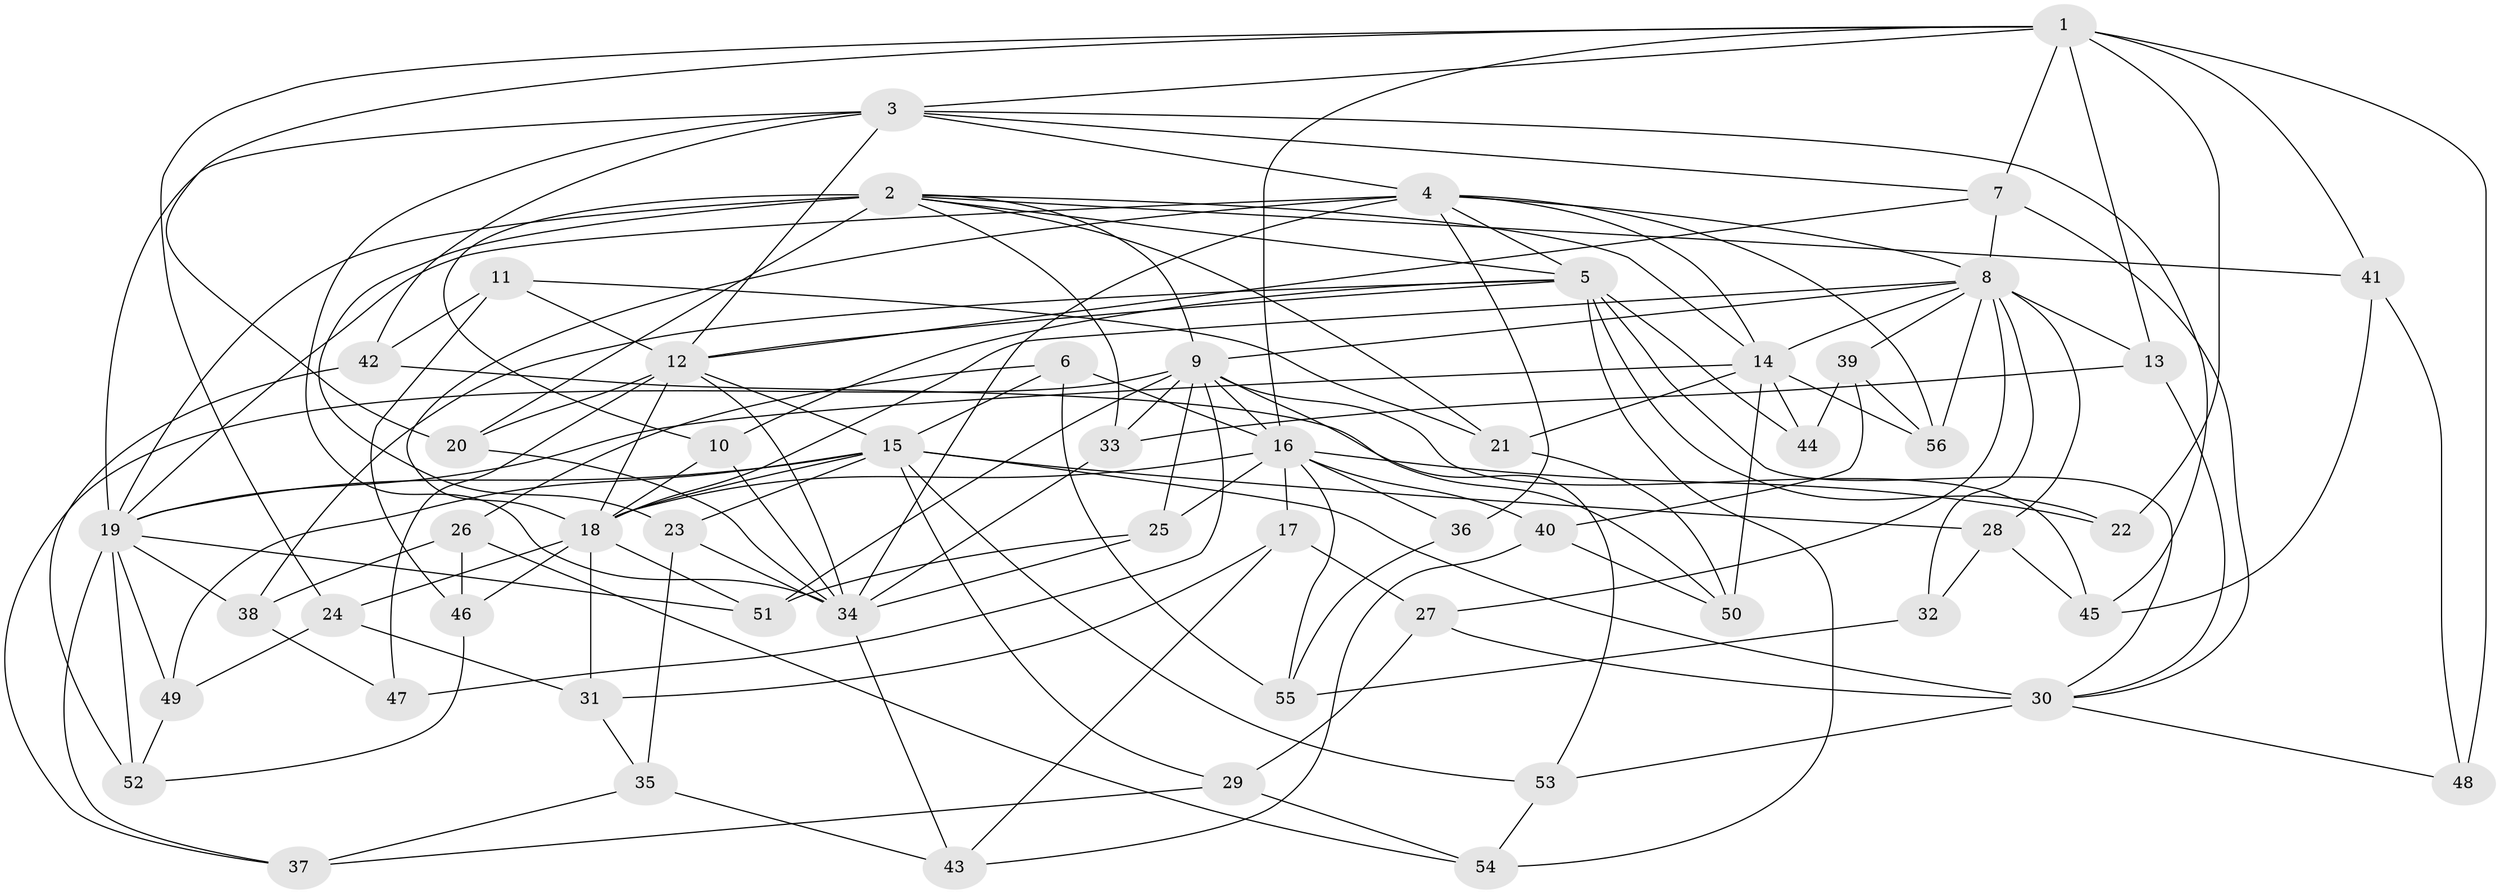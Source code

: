 // original degree distribution, {4: 1.0}
// Generated by graph-tools (version 1.1) at 2025/38/03/09/25 02:38:04]
// undirected, 56 vertices, 149 edges
graph export_dot {
graph [start="1"]
  node [color=gray90,style=filled];
  1;
  2;
  3;
  4;
  5;
  6;
  7;
  8;
  9;
  10;
  11;
  12;
  13;
  14;
  15;
  16;
  17;
  18;
  19;
  20;
  21;
  22;
  23;
  24;
  25;
  26;
  27;
  28;
  29;
  30;
  31;
  32;
  33;
  34;
  35;
  36;
  37;
  38;
  39;
  40;
  41;
  42;
  43;
  44;
  45;
  46;
  47;
  48;
  49;
  50;
  51;
  52;
  53;
  54;
  55;
  56;
  1 -- 3 [weight=1.0];
  1 -- 7 [weight=2.0];
  1 -- 13 [weight=1.0];
  1 -- 16 [weight=1.0];
  1 -- 20 [weight=1.0];
  1 -- 22 [weight=2.0];
  1 -- 24 [weight=1.0];
  1 -- 41 [weight=1.0];
  1 -- 48 [weight=2.0];
  2 -- 5 [weight=1.0];
  2 -- 9 [weight=1.0];
  2 -- 10 [weight=1.0];
  2 -- 14 [weight=1.0];
  2 -- 19 [weight=3.0];
  2 -- 20 [weight=1.0];
  2 -- 21 [weight=1.0];
  2 -- 23 [weight=1.0];
  2 -- 33 [weight=1.0];
  2 -- 41 [weight=1.0];
  3 -- 4 [weight=2.0];
  3 -- 7 [weight=1.0];
  3 -- 12 [weight=2.0];
  3 -- 19 [weight=1.0];
  3 -- 34 [weight=1.0];
  3 -- 42 [weight=1.0];
  3 -- 45 [weight=1.0];
  4 -- 5 [weight=1.0];
  4 -- 8 [weight=1.0];
  4 -- 14 [weight=1.0];
  4 -- 18 [weight=1.0];
  4 -- 19 [weight=1.0];
  4 -- 34 [weight=1.0];
  4 -- 36 [weight=1.0];
  4 -- 56 [weight=1.0];
  5 -- 10 [weight=1.0];
  5 -- 12 [weight=1.0];
  5 -- 22 [weight=1.0];
  5 -- 30 [weight=1.0];
  5 -- 38 [weight=1.0];
  5 -- 44 [weight=2.0];
  5 -- 54 [weight=1.0];
  6 -- 15 [weight=1.0];
  6 -- 16 [weight=1.0];
  6 -- 26 [weight=1.0];
  6 -- 55 [weight=1.0];
  7 -- 8 [weight=1.0];
  7 -- 12 [weight=1.0];
  7 -- 30 [weight=1.0];
  8 -- 9 [weight=1.0];
  8 -- 13 [weight=1.0];
  8 -- 14 [weight=1.0];
  8 -- 18 [weight=1.0];
  8 -- 27 [weight=1.0];
  8 -- 28 [weight=1.0];
  8 -- 32 [weight=2.0];
  8 -- 39 [weight=1.0];
  8 -- 56 [weight=1.0];
  9 -- 16 [weight=1.0];
  9 -- 25 [weight=1.0];
  9 -- 33 [weight=1.0];
  9 -- 37 [weight=1.0];
  9 -- 45 [weight=1.0];
  9 -- 47 [weight=1.0];
  9 -- 51 [weight=1.0];
  9 -- 53 [weight=1.0];
  10 -- 18 [weight=1.0];
  10 -- 34 [weight=1.0];
  11 -- 12 [weight=1.0];
  11 -- 21 [weight=1.0];
  11 -- 42 [weight=1.0];
  11 -- 46 [weight=1.0];
  12 -- 15 [weight=1.0];
  12 -- 18 [weight=1.0];
  12 -- 20 [weight=1.0];
  12 -- 34 [weight=2.0];
  12 -- 47 [weight=2.0];
  13 -- 30 [weight=1.0];
  13 -- 33 [weight=1.0];
  14 -- 19 [weight=1.0];
  14 -- 21 [weight=1.0];
  14 -- 44 [weight=1.0];
  14 -- 50 [weight=1.0];
  14 -- 56 [weight=1.0];
  15 -- 18 [weight=2.0];
  15 -- 19 [weight=1.0];
  15 -- 23 [weight=1.0];
  15 -- 28 [weight=1.0];
  15 -- 29 [weight=1.0];
  15 -- 30 [weight=2.0];
  15 -- 49 [weight=1.0];
  15 -- 53 [weight=1.0];
  16 -- 17 [weight=1.0];
  16 -- 18 [weight=2.0];
  16 -- 22 [weight=1.0];
  16 -- 25 [weight=1.0];
  16 -- 36 [weight=2.0];
  16 -- 40 [weight=1.0];
  16 -- 55 [weight=1.0];
  17 -- 27 [weight=1.0];
  17 -- 31 [weight=1.0];
  17 -- 43 [weight=1.0];
  18 -- 24 [weight=1.0];
  18 -- 31 [weight=1.0];
  18 -- 46 [weight=1.0];
  18 -- 51 [weight=1.0];
  19 -- 37 [weight=1.0];
  19 -- 38 [weight=1.0];
  19 -- 49 [weight=1.0];
  19 -- 51 [weight=1.0];
  19 -- 52 [weight=1.0];
  20 -- 34 [weight=1.0];
  21 -- 50 [weight=1.0];
  23 -- 34 [weight=1.0];
  23 -- 35 [weight=1.0];
  24 -- 31 [weight=1.0];
  24 -- 49 [weight=1.0];
  25 -- 34 [weight=1.0];
  25 -- 51 [weight=1.0];
  26 -- 38 [weight=1.0];
  26 -- 46 [weight=1.0];
  26 -- 54 [weight=1.0];
  27 -- 29 [weight=1.0];
  27 -- 30 [weight=1.0];
  28 -- 32 [weight=1.0];
  28 -- 45 [weight=1.0];
  29 -- 37 [weight=1.0];
  29 -- 54 [weight=1.0];
  30 -- 48 [weight=1.0];
  30 -- 53 [weight=1.0];
  31 -- 35 [weight=1.0];
  32 -- 55 [weight=1.0];
  33 -- 34 [weight=1.0];
  34 -- 43 [weight=1.0];
  35 -- 37 [weight=1.0];
  35 -- 43 [weight=1.0];
  36 -- 55 [weight=1.0];
  38 -- 47 [weight=1.0];
  39 -- 40 [weight=1.0];
  39 -- 44 [weight=1.0];
  39 -- 56 [weight=1.0];
  40 -- 43 [weight=1.0];
  40 -- 50 [weight=1.0];
  41 -- 45 [weight=1.0];
  41 -- 48 [weight=1.0];
  42 -- 50 [weight=1.0];
  42 -- 52 [weight=1.0];
  46 -- 52 [weight=1.0];
  49 -- 52 [weight=1.0];
  53 -- 54 [weight=1.0];
}
